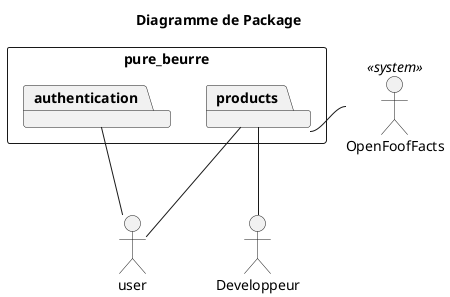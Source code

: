 @startuml 01_package
title Diagramme de Package

rectangle pure_beurre {
    package products
    package authentication
}
actor user
actor OpenFoofFacts <<system>>
actor Developpeur

products -- user
authentication -- user
products - OpenFoofFacts
products -- Developpeur


@enduml